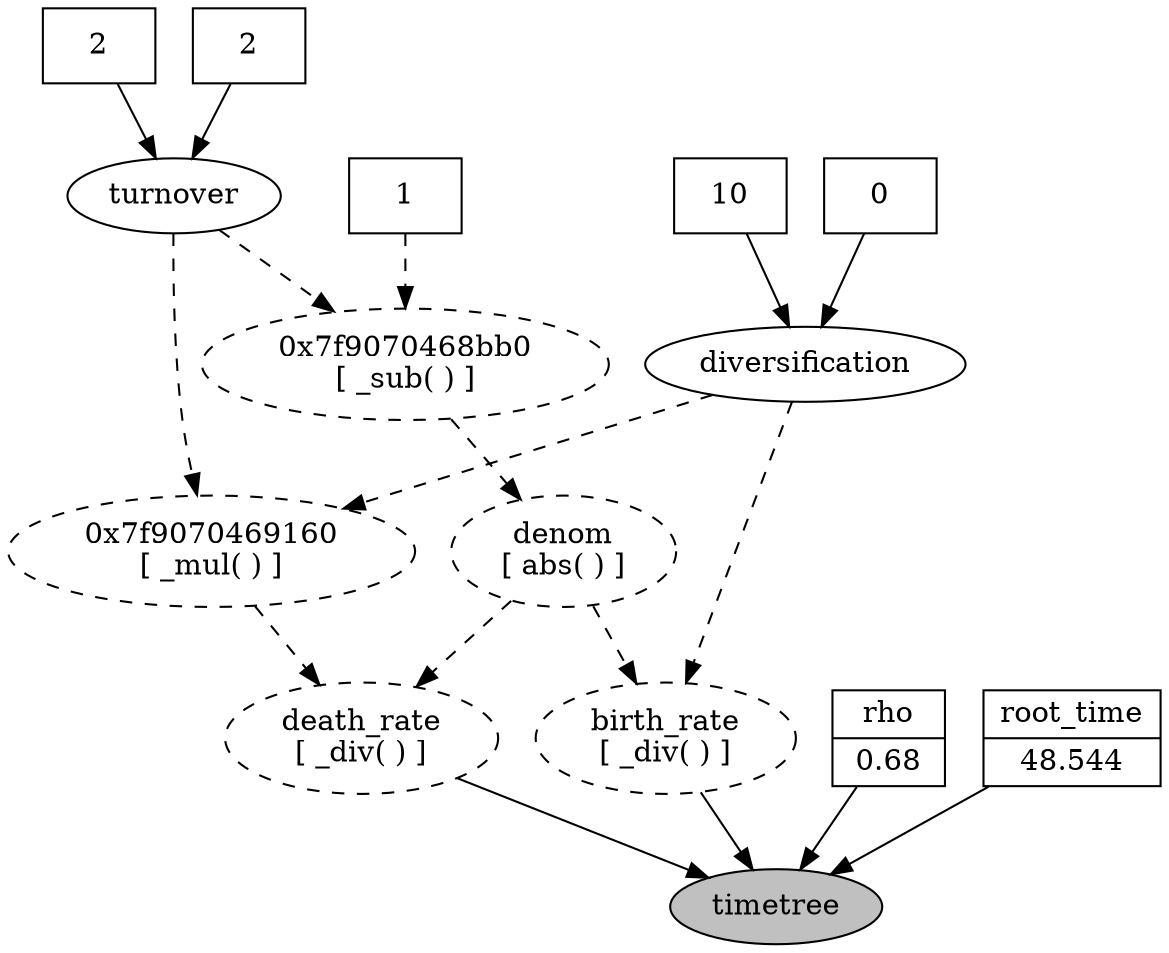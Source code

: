 digraph REVDAG {
   n_diversification [shape=oval, style=filled, fillcolor=white, label="diversification"]
   n_birth_rate [shape=oval, style="dashed,filled", fillcolor=white, label="birth_rate\n[ _div( ) ]"]
   n_0x7f90704685a0 [shape=box, style=filled, fillcolor=white, label="10"]
   n_0x7f9070468630 [shape=box, style=filled, fillcolor=white, label="0"]
   n_denom [shape=oval, style="dashed,filled", fillcolor=white, label="denom\n[ abs( ) ]"]
   n_0x7f9070468bb0 [shape=oval, style="dashed,filled", fillcolor=white, label="0x7f9070468bb0\n[ _sub( ) ]"]
   n_turnover [shape=oval, style=filled, fillcolor=white, label="turnover"]
   n_0x7f9070468fb0 [shape=box, style=filled, fillcolor=white, label="2"]
   n_0x7f9070469070 [shape=box, style=filled, fillcolor=white, label="2"]
   n_0x7f9070469160 [shape=oval, style="dashed,filled", fillcolor=white, label="0x7f9070469160\n[ _mul( ) ]"]
   n_death_rate [shape=oval, style="dashed,filled", fillcolor=white, label="death_rate\n[ _div( ) ]"]
   n_timetree [shape=oval, style=filled, fillcolor=gray, label="timetree"]
   n_rho [shape=record, style=filled, fillcolor=white, label="{rho|0.68}"]
   n_root_time [shape=record, style=filled, fillcolor=white, label="{root_time|48.544}"]
   n_0x7f907046af30 [shape=box, style=filled, fillcolor=white, label="1"]
   n_diversification -> n_birth_rate[style=dashed]
   n_diversification -> n_0x7f9070469160[style=dashed]
   n_birth_rate -> n_timetree
   n_0x7f90704685a0 -> n_diversification
   n_0x7f9070468630 -> n_diversification
   n_denom -> n_birth_rate[style=dashed]
   n_denom -> n_death_rate[style=dashed]
   n_0x7f9070468bb0 -> n_denom[style=dashed]
   n_turnover -> n_0x7f9070468bb0[style=dashed]
   n_turnover -> n_0x7f9070469160[style=dashed]
   n_0x7f9070468fb0 -> n_turnover
   n_0x7f9070469070 -> n_turnover
   n_0x7f9070469160 -> n_death_rate[style=dashed]
   n_death_rate -> n_timetree
   n_rho -> n_timetree
   n_root_time -> n_timetree
   n_0x7f907046af30 -> n_0x7f9070468bb0[style=dashed]
}